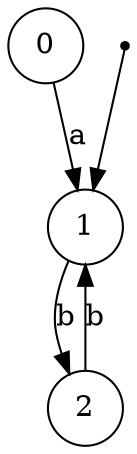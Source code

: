 digraph G {
"0"[shape = circle color = "black"];
"1"[shape = circle color = "black"];
"___NEVER_USE_THIS_NAME___1"[fontSize = 1 shape = point]; 
{"___NEVER_USE_THIS_NAME___1"}->{"1"}; 
"2"[shape = circle color = "black"];
"2"->{"1"} [label = "b" color = "black" arrowhead = "normal" ]; 
"1"->{"2"} [label = "b" color = "black" arrowhead = "normal" ]; 
"0"->{"1"} [label = "a" color = "black" arrowhead = "normal" ]; 
}
